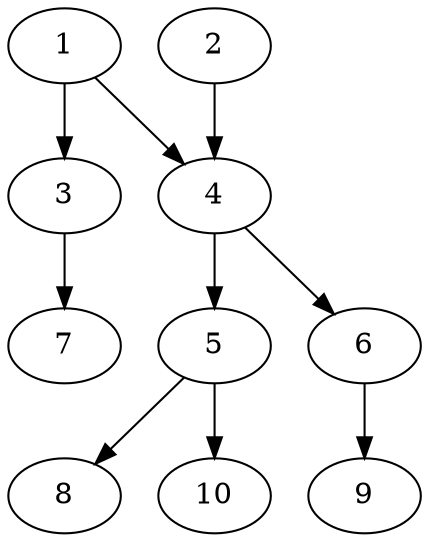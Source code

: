 // DAG automatically generated by daggen at Tue Aug  6 16:21:19 2019
// ./daggen --dot -n 10 --ccr 0.3 --fat 0.7 --regular 0.5 --density 0.7 --mindata 5242880 --maxdata 52428800 
digraph G {
  1 [size="40116907", alpha="0.17", expect_size="12035072"] 
  1 -> 3 [size ="12035072"]
  1 -> 4 [size ="12035072"]
  2 [size="18377387", alpha="0.07", expect_size="5513216"] 
  2 -> 4 [size ="5513216"]
  3 [size="143448747", alpha="0.06", expect_size="43034624"] 
  3 -> 7 [size ="43034624"]
  4 [size="25866240", alpha="0.16", expect_size="7759872"] 
  4 -> 5 [size ="7759872"]
  4 -> 6 [size ="7759872"]
  5 [size="114510507", alpha="0.15", expect_size="34353152"] 
  5 -> 8 [size ="34353152"]
  5 -> 10 [size ="34353152"]
  6 [size="18107733", alpha="0.20", expect_size="5432320"] 
  6 -> 9 [size ="5432320"]
  7 [size="158788267", alpha="0.19", expect_size="47636480"] 
  8 [size="163416747", alpha="0.07", expect_size="49025024"] 
  9 [size="102840320", alpha="0.09", expect_size="30852096"] 
  10 [size="113667413", alpha="0.15", expect_size="34100224"] 
}
